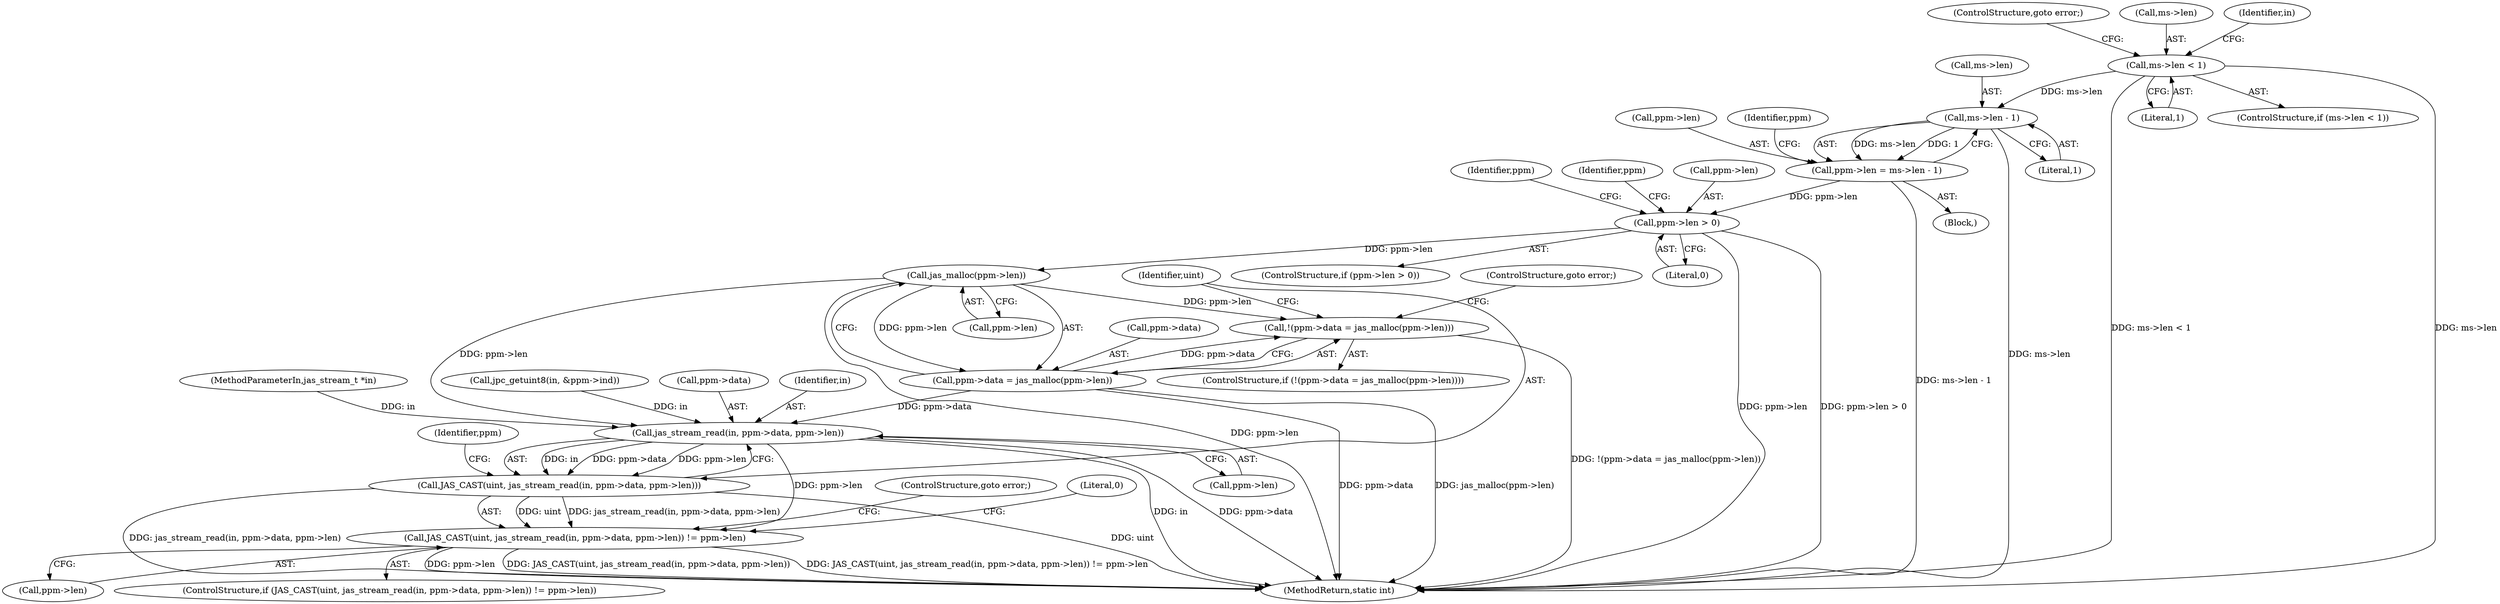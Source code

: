 digraph "1_jasper_d42b2388f7f8e0332c846675133acea151fc557a_35@pointer" {
"1000124" [label="(Call,ms->len < 1)"];
"1000144" [label="(Call,ms->len - 1)"];
"1000140" [label="(Call,ppm->len = ms->len - 1)"];
"1000150" [label="(Call,ppm->len > 0)"];
"1000162" [label="(Call,jas_malloc(ppm->len))"];
"1000157" [label="(Call,!(ppm->data = jas_malloc(ppm->len)))"];
"1000158" [label="(Call,ppm->data = jas_malloc(ppm->len))"];
"1000172" [label="(Call,jas_stream_read(in, ppm->data, ppm->len))"];
"1000170" [label="(Call,JAS_CAST(uint, jas_stream_read(in, ppm->data, ppm->len)))"];
"1000169" [label="(Call,JAS_CAST(uint, jas_stream_read(in, ppm->data, ppm->len)) != ppm->len)"];
"1000160" [label="(Identifier,ppm)"];
"1000157" [label="(Call,!(ppm->data = jas_malloc(ppm->len)))"];
"1000104" [label="(MethodParameterIn,jas_stream_t *in)"];
"1000150" [label="(Call,ppm->len > 0)"];
"1000128" [label="(Literal,1)"];
"1000158" [label="(Call,ppm->data = jas_malloc(ppm->len))"];
"1000163" [label="(Call,ppm->len)"];
"1000156" [label="(ControlStructure,if (!(ppm->data = jas_malloc(ppm->len))))"];
"1000162" [label="(Call,jas_malloc(ppm->len))"];
"1000132" [label="(Call,jpc_getuint8(in, &ppm->ind))"];
"1000130" [label="(ControlStructure,goto error;)"];
"1000177" [label="(Call,ppm->len)"];
"1000169" [label="(Call,JAS_CAST(uint, jas_stream_read(in, ppm->data, ppm->len)) != ppm->len)"];
"1000189" [label="(Identifier,ppm)"];
"1000148" [label="(Literal,1)"];
"1000125" [label="(Call,ms->len)"];
"1000170" [label="(Call,JAS_CAST(uint, jas_stream_read(in, ppm->data, ppm->len)))"];
"1000168" [label="(ControlStructure,if (JAS_CAST(uint, jas_stream_read(in, ppm->data, ppm->len)) != ppm->len))"];
"1000140" [label="(Call,ppm->len = ms->len - 1)"];
"1000200" [label="(MethodReturn,static int)"];
"1000154" [label="(Literal,0)"];
"1000181" [label="(Identifier,ppm)"];
"1000167" [label="(ControlStructure,goto error;)"];
"1000159" [label="(Call,ppm->data)"];
"1000174" [label="(Call,ppm->data)"];
"1000149" [label="(ControlStructure,if (ppm->len > 0))"];
"1000133" [label="(Identifier,in)"];
"1000184" [label="(ControlStructure,goto error;)"];
"1000172" [label="(Call,jas_stream_read(in, ppm->data, ppm->len))"];
"1000141" [label="(Call,ppm->len)"];
"1000173" [label="(Identifier,in)"];
"1000151" [label="(Call,ppm->len)"];
"1000145" [label="(Call,ms->len)"];
"1000180" [label="(Call,ppm->len)"];
"1000105" [label="(Block,)"];
"1000193" [label="(Literal,0)"];
"1000152" [label="(Identifier,ppm)"];
"1000144" [label="(Call,ms->len - 1)"];
"1000171" [label="(Identifier,uint)"];
"1000123" [label="(ControlStructure,if (ms->len < 1))"];
"1000124" [label="(Call,ms->len < 1)"];
"1000124" -> "1000123"  [label="AST: "];
"1000124" -> "1000128"  [label="CFG: "];
"1000125" -> "1000124"  [label="AST: "];
"1000128" -> "1000124"  [label="AST: "];
"1000130" -> "1000124"  [label="CFG: "];
"1000133" -> "1000124"  [label="CFG: "];
"1000124" -> "1000200"  [label="DDG: ms->len"];
"1000124" -> "1000200"  [label="DDG: ms->len < 1"];
"1000124" -> "1000144"  [label="DDG: ms->len"];
"1000144" -> "1000140"  [label="AST: "];
"1000144" -> "1000148"  [label="CFG: "];
"1000145" -> "1000144"  [label="AST: "];
"1000148" -> "1000144"  [label="AST: "];
"1000140" -> "1000144"  [label="CFG: "];
"1000144" -> "1000200"  [label="DDG: ms->len"];
"1000144" -> "1000140"  [label="DDG: ms->len"];
"1000144" -> "1000140"  [label="DDG: 1"];
"1000140" -> "1000105"  [label="AST: "];
"1000141" -> "1000140"  [label="AST: "];
"1000152" -> "1000140"  [label="CFG: "];
"1000140" -> "1000200"  [label="DDG: ms->len - 1"];
"1000140" -> "1000150"  [label="DDG: ppm->len"];
"1000150" -> "1000149"  [label="AST: "];
"1000150" -> "1000154"  [label="CFG: "];
"1000151" -> "1000150"  [label="AST: "];
"1000154" -> "1000150"  [label="AST: "];
"1000160" -> "1000150"  [label="CFG: "];
"1000189" -> "1000150"  [label="CFG: "];
"1000150" -> "1000200"  [label="DDG: ppm->len"];
"1000150" -> "1000200"  [label="DDG: ppm->len > 0"];
"1000150" -> "1000162"  [label="DDG: ppm->len"];
"1000162" -> "1000158"  [label="AST: "];
"1000162" -> "1000163"  [label="CFG: "];
"1000163" -> "1000162"  [label="AST: "];
"1000158" -> "1000162"  [label="CFG: "];
"1000162" -> "1000200"  [label="DDG: ppm->len"];
"1000162" -> "1000157"  [label="DDG: ppm->len"];
"1000162" -> "1000158"  [label="DDG: ppm->len"];
"1000162" -> "1000172"  [label="DDG: ppm->len"];
"1000157" -> "1000156"  [label="AST: "];
"1000157" -> "1000158"  [label="CFG: "];
"1000158" -> "1000157"  [label="AST: "];
"1000167" -> "1000157"  [label="CFG: "];
"1000171" -> "1000157"  [label="CFG: "];
"1000157" -> "1000200"  [label="DDG: !(ppm->data = jas_malloc(ppm->len))"];
"1000158" -> "1000157"  [label="DDG: ppm->data"];
"1000159" -> "1000158"  [label="AST: "];
"1000158" -> "1000200"  [label="DDG: ppm->data"];
"1000158" -> "1000200"  [label="DDG: jas_malloc(ppm->len)"];
"1000158" -> "1000172"  [label="DDG: ppm->data"];
"1000172" -> "1000170"  [label="AST: "];
"1000172" -> "1000177"  [label="CFG: "];
"1000173" -> "1000172"  [label="AST: "];
"1000174" -> "1000172"  [label="AST: "];
"1000177" -> "1000172"  [label="AST: "];
"1000170" -> "1000172"  [label="CFG: "];
"1000172" -> "1000200"  [label="DDG: in"];
"1000172" -> "1000200"  [label="DDG: ppm->data"];
"1000172" -> "1000170"  [label="DDG: in"];
"1000172" -> "1000170"  [label="DDG: ppm->data"];
"1000172" -> "1000170"  [label="DDG: ppm->len"];
"1000132" -> "1000172"  [label="DDG: in"];
"1000104" -> "1000172"  [label="DDG: in"];
"1000172" -> "1000169"  [label="DDG: ppm->len"];
"1000170" -> "1000169"  [label="AST: "];
"1000171" -> "1000170"  [label="AST: "];
"1000181" -> "1000170"  [label="CFG: "];
"1000170" -> "1000200"  [label="DDG: jas_stream_read(in, ppm->data, ppm->len)"];
"1000170" -> "1000200"  [label="DDG: uint"];
"1000170" -> "1000169"  [label="DDG: uint"];
"1000170" -> "1000169"  [label="DDG: jas_stream_read(in, ppm->data, ppm->len)"];
"1000169" -> "1000168"  [label="AST: "];
"1000169" -> "1000180"  [label="CFG: "];
"1000180" -> "1000169"  [label="AST: "];
"1000184" -> "1000169"  [label="CFG: "];
"1000193" -> "1000169"  [label="CFG: "];
"1000169" -> "1000200"  [label="DDG: JAS_CAST(uint, jas_stream_read(in, ppm->data, ppm->len)) != ppm->len"];
"1000169" -> "1000200"  [label="DDG: ppm->len"];
"1000169" -> "1000200"  [label="DDG: JAS_CAST(uint, jas_stream_read(in, ppm->data, ppm->len))"];
}
